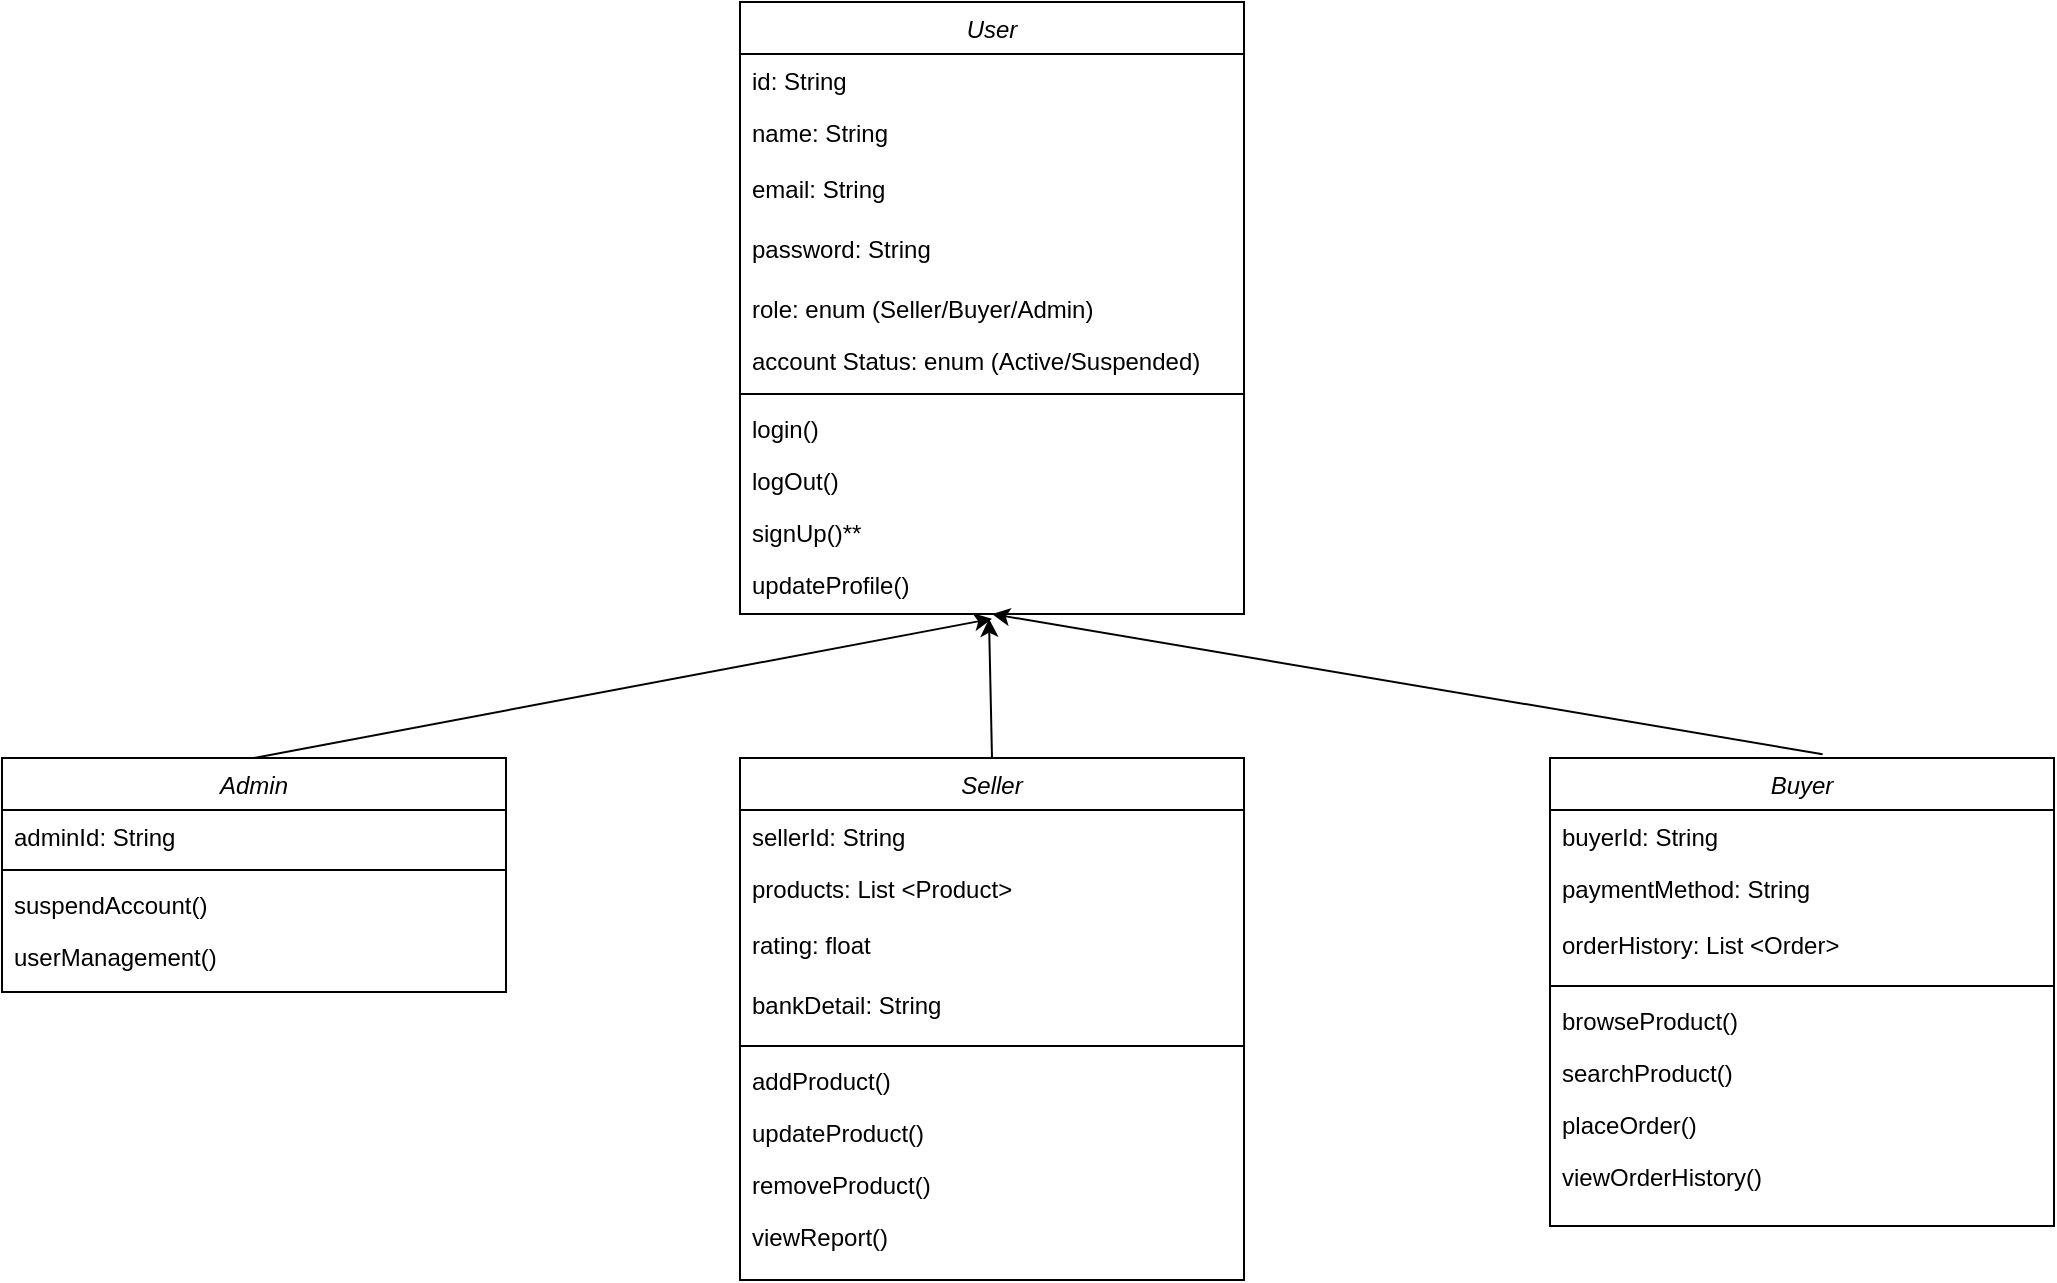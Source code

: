 <mxfile version="24.7.16">
  <diagram id="C5RBs43oDa-KdzZeNtuy" name="Page-1">
    <mxGraphModel dx="1436" dy="727" grid="1" gridSize="9" guides="1" tooltips="1" connect="1" arrows="1" fold="1" page="1" pageScale="1" pageWidth="1654" pageHeight="2336" math="0" shadow="0">
      <root>
        <mxCell id="WIyWlLk6GJQsqaUBKTNV-0" />
        <mxCell id="WIyWlLk6GJQsqaUBKTNV-1" parent="WIyWlLk6GJQsqaUBKTNV-0" />
        <mxCell id="zkfFHV4jXpPFQw0GAbJ--0" value="User" style="swimlane;fontStyle=2;align=center;verticalAlign=top;childLayout=stackLayout;horizontal=1;startSize=26;horizontalStack=0;resizeParent=1;resizeLast=0;collapsible=1;marginBottom=0;rounded=0;shadow=0;strokeWidth=1;" parent="WIyWlLk6GJQsqaUBKTNV-1" vertex="1">
          <mxGeometry x="747" y="36" width="252" height="306" as="geometry">
            <mxRectangle x="240" y="40" width="160" height="26" as="alternateBounds" />
          </mxGeometry>
        </mxCell>
        <mxCell id="zkfFHV4jXpPFQw0GAbJ--1" value="id: String" style="text;align=left;verticalAlign=top;spacingLeft=4;spacingRight=4;overflow=hidden;rotatable=0;points=[[0,0.5],[1,0.5]];portConstraint=eastwest;" parent="zkfFHV4jXpPFQw0GAbJ--0" vertex="1">
          <mxGeometry y="26" width="252" height="26" as="geometry" />
        </mxCell>
        <mxCell id="zkfFHV4jXpPFQw0GAbJ--2" value="name: String" style="text;align=left;verticalAlign=top;spacingLeft=4;spacingRight=4;overflow=hidden;rotatable=0;points=[[0,0.5],[1,0.5]];portConstraint=eastwest;rounded=0;shadow=0;html=0;" parent="zkfFHV4jXpPFQw0GAbJ--0" vertex="1">
          <mxGeometry y="52" width="252" height="28" as="geometry" />
        </mxCell>
        <mxCell id="zkfFHV4jXpPFQw0GAbJ--3" value="email: String&#xa;" style="text;align=left;verticalAlign=top;spacingLeft=4;spacingRight=4;overflow=hidden;rotatable=0;points=[[0,0.5],[1,0.5]];portConstraint=eastwest;rounded=0;shadow=0;html=0;" parent="zkfFHV4jXpPFQw0GAbJ--0" vertex="1">
          <mxGeometry y="80" width="252" height="30" as="geometry" />
        </mxCell>
        <mxCell id="WEhBrtc59TNwi6Hz1ew8-0" value="password: String&#xa;" style="text;align=left;verticalAlign=top;spacingLeft=4;spacingRight=4;overflow=hidden;rotatable=0;points=[[0,0.5],[1,0.5]];portConstraint=eastwest;rounded=0;shadow=0;html=0;" vertex="1" parent="zkfFHV4jXpPFQw0GAbJ--0">
          <mxGeometry y="110" width="252" height="30" as="geometry" />
        </mxCell>
        <mxCell id="WEhBrtc59TNwi6Hz1ew8-2" value="role: enum (Seller/Buyer/Admin)" style="text;align=left;verticalAlign=top;spacingLeft=4;spacingRight=4;overflow=hidden;rotatable=0;points=[[0,0.5],[1,0.5]];portConstraint=eastwest;" vertex="1" parent="zkfFHV4jXpPFQw0GAbJ--0">
          <mxGeometry y="140" width="252" height="26" as="geometry" />
        </mxCell>
        <mxCell id="zkfFHV4jXpPFQw0GAbJ--5" value="account Status: enum (Active/Suspended)" style="text;align=left;verticalAlign=top;spacingLeft=4;spacingRight=4;overflow=hidden;rotatable=0;points=[[0,0.5],[1,0.5]];portConstraint=eastwest;" parent="zkfFHV4jXpPFQw0GAbJ--0" vertex="1">
          <mxGeometry y="166" width="252" height="26" as="geometry" />
        </mxCell>
        <mxCell id="zkfFHV4jXpPFQw0GAbJ--4" value="" style="line;html=1;strokeWidth=1;align=left;verticalAlign=middle;spacingTop=-1;spacingLeft=3;spacingRight=3;rotatable=0;labelPosition=right;points=[];portConstraint=eastwest;" parent="zkfFHV4jXpPFQw0GAbJ--0" vertex="1">
          <mxGeometry y="192" width="252" height="8" as="geometry" />
        </mxCell>
        <mxCell id="WEhBrtc59TNwi6Hz1ew8-3" value="login()" style="text;align=left;verticalAlign=top;spacingLeft=4;spacingRight=4;overflow=hidden;rotatable=0;points=[[0,0.5],[1,0.5]];portConstraint=eastwest;" vertex="1" parent="zkfFHV4jXpPFQw0GAbJ--0">
          <mxGeometry y="200" width="252" height="26" as="geometry" />
        </mxCell>
        <mxCell id="WEhBrtc59TNwi6Hz1ew8-4" value="logOut()" style="text;align=left;verticalAlign=top;spacingLeft=4;spacingRight=4;overflow=hidden;rotatable=0;points=[[0,0.5],[1,0.5]];portConstraint=eastwest;" vertex="1" parent="zkfFHV4jXpPFQw0GAbJ--0">
          <mxGeometry y="226" width="252" height="26" as="geometry" />
        </mxCell>
        <mxCell id="WEhBrtc59TNwi6Hz1ew8-17" value="signUp()**" style="text;align=left;verticalAlign=top;spacingLeft=4;spacingRight=4;overflow=hidden;rotatable=0;points=[[0,0.5],[1,0.5]];portConstraint=eastwest;" vertex="1" parent="zkfFHV4jXpPFQw0GAbJ--0">
          <mxGeometry y="252" width="252" height="26" as="geometry" />
        </mxCell>
        <mxCell id="WEhBrtc59TNwi6Hz1ew8-18" value="updateProfile()" style="text;align=left;verticalAlign=top;spacingLeft=4;spacingRight=4;overflow=hidden;rotatable=0;points=[[0,0.5],[1,0.5]];portConstraint=eastwest;" vertex="1" parent="zkfFHV4jXpPFQw0GAbJ--0">
          <mxGeometry y="278" width="252" height="28" as="geometry" />
        </mxCell>
        <mxCell id="WEhBrtc59TNwi6Hz1ew8-19" value="" style="endArrow=classic;html=1;rounded=0;exitX=0.5;exitY=0;exitDx=0;exitDy=0;entryX=0.494;entryY=1.085;entryDx=0;entryDy=0;entryPerimeter=0;" edge="1" parent="WIyWlLk6GJQsqaUBKTNV-1" source="WEhBrtc59TNwi6Hz1ew8-31" target="WEhBrtc59TNwi6Hz1ew8-18">
          <mxGeometry width="50" height="50" relative="1" as="geometry">
            <mxPoint x="576" y="414" as="sourcePoint" />
            <mxPoint x="882" y="342" as="targetPoint" />
          </mxGeometry>
        </mxCell>
        <mxCell id="WEhBrtc59TNwi6Hz1ew8-31" value="Seller" style="swimlane;fontStyle=2;align=center;verticalAlign=top;childLayout=stackLayout;horizontal=1;startSize=26;horizontalStack=0;resizeParent=1;resizeLast=0;collapsible=1;marginBottom=0;rounded=0;shadow=0;strokeWidth=1;" vertex="1" parent="WIyWlLk6GJQsqaUBKTNV-1">
          <mxGeometry x="747" y="414" width="252" height="261" as="geometry">
            <mxRectangle x="240" y="40" width="160" height="26" as="alternateBounds" />
          </mxGeometry>
        </mxCell>
        <mxCell id="WEhBrtc59TNwi6Hz1ew8-32" value="sellerId: String" style="text;align=left;verticalAlign=top;spacingLeft=4;spacingRight=4;overflow=hidden;rotatable=0;points=[[0,0.5],[1,0.5]];portConstraint=eastwest;" vertex="1" parent="WEhBrtc59TNwi6Hz1ew8-31">
          <mxGeometry y="26" width="252" height="26" as="geometry" />
        </mxCell>
        <mxCell id="WEhBrtc59TNwi6Hz1ew8-33" value="products: List &lt;Product&gt;" style="text;align=left;verticalAlign=top;spacingLeft=4;spacingRight=4;overflow=hidden;rotatable=0;points=[[0,0.5],[1,0.5]];portConstraint=eastwest;rounded=0;shadow=0;html=0;" vertex="1" parent="WEhBrtc59TNwi6Hz1ew8-31">
          <mxGeometry y="52" width="252" height="28" as="geometry" />
        </mxCell>
        <mxCell id="WEhBrtc59TNwi6Hz1ew8-34" value="rating: float" style="text;align=left;verticalAlign=top;spacingLeft=4;spacingRight=4;overflow=hidden;rotatable=0;points=[[0,0.5],[1,0.5]];portConstraint=eastwest;rounded=0;shadow=0;html=0;" vertex="1" parent="WEhBrtc59TNwi6Hz1ew8-31">
          <mxGeometry y="80" width="252" height="30" as="geometry" />
        </mxCell>
        <mxCell id="WEhBrtc59TNwi6Hz1ew8-35" value="bankDetail: String" style="text;align=left;verticalAlign=top;spacingLeft=4;spacingRight=4;overflow=hidden;rotatable=0;points=[[0,0.5],[1,0.5]];portConstraint=eastwest;rounded=0;shadow=0;html=0;" vertex="1" parent="WEhBrtc59TNwi6Hz1ew8-31">
          <mxGeometry y="110" width="252" height="30" as="geometry" />
        </mxCell>
        <mxCell id="WEhBrtc59TNwi6Hz1ew8-38" value="" style="line;html=1;strokeWidth=1;align=left;verticalAlign=middle;spacingTop=-1;spacingLeft=3;spacingRight=3;rotatable=0;labelPosition=right;points=[];portConstraint=eastwest;" vertex="1" parent="WEhBrtc59TNwi6Hz1ew8-31">
          <mxGeometry y="140" width="252" height="8" as="geometry" />
        </mxCell>
        <mxCell id="WEhBrtc59TNwi6Hz1ew8-39" value="addProduct()" style="text;align=left;verticalAlign=top;spacingLeft=4;spacingRight=4;overflow=hidden;rotatable=0;points=[[0,0.5],[1,0.5]];portConstraint=eastwest;" vertex="1" parent="WEhBrtc59TNwi6Hz1ew8-31">
          <mxGeometry y="148" width="252" height="26" as="geometry" />
        </mxCell>
        <mxCell id="WEhBrtc59TNwi6Hz1ew8-40" value="updateProduct()" style="text;align=left;verticalAlign=top;spacingLeft=4;spacingRight=4;overflow=hidden;rotatable=0;points=[[0,0.5],[1,0.5]];portConstraint=eastwest;" vertex="1" parent="WEhBrtc59TNwi6Hz1ew8-31">
          <mxGeometry y="174" width="252" height="26" as="geometry" />
        </mxCell>
        <mxCell id="WEhBrtc59TNwi6Hz1ew8-41" value="removeProduct()" style="text;align=left;verticalAlign=top;spacingLeft=4;spacingRight=4;overflow=hidden;rotatable=0;points=[[0,0.5],[1,0.5]];portConstraint=eastwest;" vertex="1" parent="WEhBrtc59TNwi6Hz1ew8-31">
          <mxGeometry y="200" width="252" height="26" as="geometry" />
        </mxCell>
        <mxCell id="WEhBrtc59TNwi6Hz1ew8-42" value="viewReport() " style="text;align=left;verticalAlign=top;spacingLeft=4;spacingRight=4;overflow=hidden;rotatable=0;points=[[0,0.5],[1,0.5]];portConstraint=eastwest;" vertex="1" parent="WEhBrtc59TNwi6Hz1ew8-31">
          <mxGeometry y="226" width="252" height="28" as="geometry" />
        </mxCell>
        <mxCell id="WEhBrtc59TNwi6Hz1ew8-43" value="" style="endArrow=classic;html=1;rounded=0;exitX=0.541;exitY=-0.008;exitDx=0;exitDy=0;exitPerimeter=0;" edge="1" parent="WIyWlLk6GJQsqaUBKTNV-1" source="WEhBrtc59TNwi6Hz1ew8-44">
          <mxGeometry width="50" height="50" relative="1" as="geometry">
            <mxPoint x="891" y="414" as="sourcePoint" />
            <mxPoint x="873" y="342" as="targetPoint" />
          </mxGeometry>
        </mxCell>
        <mxCell id="WEhBrtc59TNwi6Hz1ew8-44" value="Buyer" style="swimlane;fontStyle=2;align=center;verticalAlign=top;childLayout=stackLayout;horizontal=1;startSize=26;horizontalStack=0;resizeParent=1;resizeLast=0;collapsible=1;marginBottom=0;rounded=0;shadow=0;strokeWidth=1;" vertex="1" parent="WIyWlLk6GJQsqaUBKTNV-1">
          <mxGeometry x="1152" y="414" width="252" height="234" as="geometry">
            <mxRectangle x="240" y="40" width="160" height="26" as="alternateBounds" />
          </mxGeometry>
        </mxCell>
        <mxCell id="WEhBrtc59TNwi6Hz1ew8-45" value="buyerId: String" style="text;align=left;verticalAlign=top;spacingLeft=4;spacingRight=4;overflow=hidden;rotatable=0;points=[[0,0.5],[1,0.5]];portConstraint=eastwest;" vertex="1" parent="WEhBrtc59TNwi6Hz1ew8-44">
          <mxGeometry y="26" width="252" height="26" as="geometry" />
        </mxCell>
        <mxCell id="WEhBrtc59TNwi6Hz1ew8-46" value="paymentMethod: String" style="text;align=left;verticalAlign=top;spacingLeft=4;spacingRight=4;overflow=hidden;rotatable=0;points=[[0,0.5],[1,0.5]];portConstraint=eastwest;rounded=0;shadow=0;html=0;" vertex="1" parent="WEhBrtc59TNwi6Hz1ew8-44">
          <mxGeometry y="52" width="252" height="28" as="geometry" />
        </mxCell>
        <mxCell id="WEhBrtc59TNwi6Hz1ew8-47" value="orderHistory: List &lt;Order&gt;" style="text;align=left;verticalAlign=top;spacingLeft=4;spacingRight=4;overflow=hidden;rotatable=0;points=[[0,0.5],[1,0.5]];portConstraint=eastwest;rounded=0;shadow=0;html=0;" vertex="1" parent="WEhBrtc59TNwi6Hz1ew8-44">
          <mxGeometry y="80" width="252" height="30" as="geometry" />
        </mxCell>
        <mxCell id="WEhBrtc59TNwi6Hz1ew8-49" value="" style="line;html=1;strokeWidth=1;align=left;verticalAlign=middle;spacingTop=-1;spacingLeft=3;spacingRight=3;rotatable=0;labelPosition=right;points=[];portConstraint=eastwest;" vertex="1" parent="WEhBrtc59TNwi6Hz1ew8-44">
          <mxGeometry y="110" width="252" height="8" as="geometry" />
        </mxCell>
        <mxCell id="WEhBrtc59TNwi6Hz1ew8-50" value="browseProduct()" style="text;align=left;verticalAlign=top;spacingLeft=4;spacingRight=4;overflow=hidden;rotatable=0;points=[[0,0.5],[1,0.5]];portConstraint=eastwest;" vertex="1" parent="WEhBrtc59TNwi6Hz1ew8-44">
          <mxGeometry y="118" width="252" height="26" as="geometry" />
        </mxCell>
        <mxCell id="WEhBrtc59TNwi6Hz1ew8-51" value="searchProduct()" style="text;align=left;verticalAlign=top;spacingLeft=4;spacingRight=4;overflow=hidden;rotatable=0;points=[[0,0.5],[1,0.5]];portConstraint=eastwest;" vertex="1" parent="WEhBrtc59TNwi6Hz1ew8-44">
          <mxGeometry y="144" width="252" height="26" as="geometry" />
        </mxCell>
        <mxCell id="WEhBrtc59TNwi6Hz1ew8-52" value="placeOrder()" style="text;align=left;verticalAlign=top;spacingLeft=4;spacingRight=4;overflow=hidden;rotatable=0;points=[[0,0.5],[1,0.5]];portConstraint=eastwest;" vertex="1" parent="WEhBrtc59TNwi6Hz1ew8-44">
          <mxGeometry y="170" width="252" height="26" as="geometry" />
        </mxCell>
        <mxCell id="WEhBrtc59TNwi6Hz1ew8-53" value="viewOrderHistory() " style="text;align=left;verticalAlign=top;spacingLeft=4;spacingRight=4;overflow=hidden;rotatable=0;points=[[0,0.5],[1,0.5]];portConstraint=eastwest;" vertex="1" parent="WEhBrtc59TNwi6Hz1ew8-44">
          <mxGeometry y="196" width="252" height="28" as="geometry" />
        </mxCell>
        <mxCell id="WEhBrtc59TNwi6Hz1ew8-56" value="" style="endArrow=classic;html=1;rounded=0;exitX=0.5;exitY=0;exitDx=0;exitDy=0;entryX=0.5;entryY=1.085;entryDx=0;entryDy=0;entryPerimeter=0;" edge="1" parent="WIyWlLk6GJQsqaUBKTNV-1" source="WEhBrtc59TNwi6Hz1ew8-57" target="WEhBrtc59TNwi6Hz1ew8-18">
          <mxGeometry width="50" height="50" relative="1" as="geometry">
            <mxPoint x="207" y="414" as="sourcePoint" />
            <mxPoint x="502" y="344" as="targetPoint" />
          </mxGeometry>
        </mxCell>
        <mxCell id="WEhBrtc59TNwi6Hz1ew8-57" value="Admin" style="swimlane;fontStyle=2;align=center;verticalAlign=top;childLayout=stackLayout;horizontal=1;startSize=26;horizontalStack=0;resizeParent=1;resizeLast=0;collapsible=1;marginBottom=0;rounded=0;shadow=0;strokeWidth=1;" vertex="1" parent="WIyWlLk6GJQsqaUBKTNV-1">
          <mxGeometry x="378" y="414" width="252" height="117" as="geometry">
            <mxRectangle x="240" y="40" width="160" height="26" as="alternateBounds" />
          </mxGeometry>
        </mxCell>
        <mxCell id="WEhBrtc59TNwi6Hz1ew8-58" value="adminId: String" style="text;align=left;verticalAlign=top;spacingLeft=4;spacingRight=4;overflow=hidden;rotatable=0;points=[[0,0.5],[1,0.5]];portConstraint=eastwest;" vertex="1" parent="WEhBrtc59TNwi6Hz1ew8-57">
          <mxGeometry y="26" width="252" height="26" as="geometry" />
        </mxCell>
        <mxCell id="WEhBrtc59TNwi6Hz1ew8-62" value="" style="line;html=1;strokeWidth=1;align=left;verticalAlign=middle;spacingTop=-1;spacingLeft=3;spacingRight=3;rotatable=0;labelPosition=right;points=[];portConstraint=eastwest;" vertex="1" parent="WEhBrtc59TNwi6Hz1ew8-57">
          <mxGeometry y="52" width="252" height="8" as="geometry" />
        </mxCell>
        <mxCell id="WEhBrtc59TNwi6Hz1ew8-63" value="suspendAccount()" style="text;align=left;verticalAlign=top;spacingLeft=4;spacingRight=4;overflow=hidden;rotatable=0;points=[[0,0.5],[1,0.5]];portConstraint=eastwest;" vertex="1" parent="WEhBrtc59TNwi6Hz1ew8-57">
          <mxGeometry y="60" width="252" height="26" as="geometry" />
        </mxCell>
        <mxCell id="WEhBrtc59TNwi6Hz1ew8-64" value="userManagement()" style="text;align=left;verticalAlign=top;spacingLeft=4;spacingRight=4;overflow=hidden;rotatable=0;points=[[0,0.5],[1,0.5]];portConstraint=eastwest;" vertex="1" parent="WEhBrtc59TNwi6Hz1ew8-57">
          <mxGeometry y="86" width="252" height="26" as="geometry" />
        </mxCell>
      </root>
    </mxGraphModel>
  </diagram>
</mxfile>
